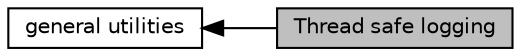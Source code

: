 digraph "Thread safe logging"
{
  edge [fontname="Helvetica",fontsize="10",labelfontname="Helvetica",labelfontsize="10"];
  node [fontname="Helvetica",fontsize="10",shape=box];
  rankdir=LR;
  Node2 [label="general utilities",height=0.2,width=0.4,color="black", fillcolor="white", style="filled",URL="$d4/d3a/group__util.html",tooltip=" "];
  Node1 [label="Thread safe logging",height=0.2,width=0.4,color="black", fillcolor="grey75", style="filled", fontcolor="black",tooltip="Logging utility which can share std::ostream objects between multiple threads."];
  Node2->Node1 [shape=plaintext, dir="back", style="solid"];
}
